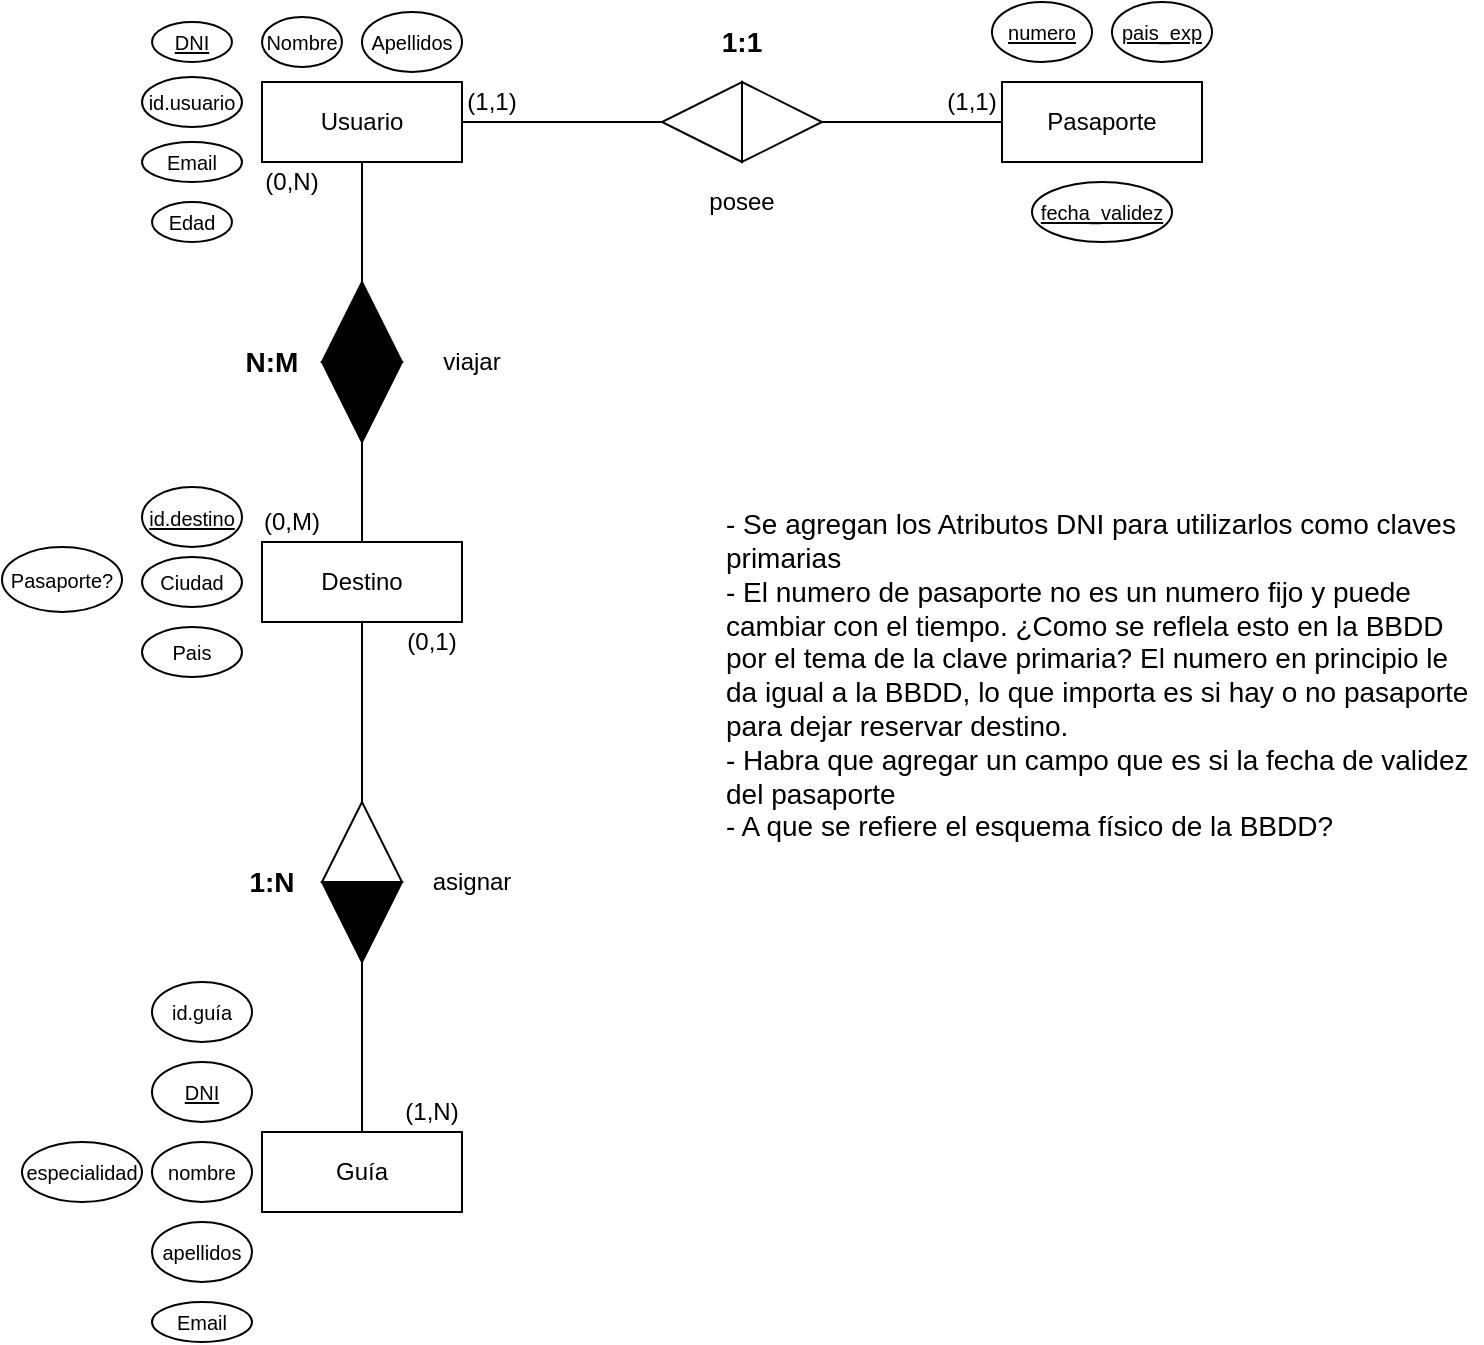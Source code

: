 <mxfile version="26.2.12">
  <diagram id="R2lEEEUBdFMjLlhIrx00" name="Page-1">
    <mxGraphModel dx="1428" dy="743" grid="1" gridSize="10" guides="1" tooltips="1" connect="1" arrows="1" fold="1" page="1" pageScale="1" pageWidth="850" pageHeight="1100" math="0" shadow="0" extFonts="Permanent Marker^https://fonts.googleapis.com/css?family=Permanent+Marker">
      <root>
        <mxCell id="0" />
        <mxCell id="1" parent="0" />
        <mxCell id="JjOg_5UkUnpjXPUAS5nk-1" value="Usuario" style="whiteSpace=wrap;html=1;align=center;" vertex="1" parent="1">
          <mxGeometry x="160" y="120" width="100" height="40" as="geometry" />
        </mxCell>
        <mxCell id="JjOg_5UkUnpjXPUAS5nk-2" value="Guía" style="whiteSpace=wrap;html=1;align=center;" vertex="1" parent="1">
          <mxGeometry x="160" y="645" width="100" height="40" as="geometry" />
        </mxCell>
        <mxCell id="JjOg_5UkUnpjXPUAS5nk-3" value="Destino" style="whiteSpace=wrap;html=1;align=center;" vertex="1" parent="1">
          <mxGeometry x="160" y="350" width="100" height="40" as="geometry" />
        </mxCell>
        <mxCell id="JjOg_5UkUnpjXPUAS5nk-4" value="Pasaporte" style="whiteSpace=wrap;html=1;align=center;" vertex="1" parent="1">
          <mxGeometry x="530" y="120" width="100" height="40" as="geometry" />
        </mxCell>
        <mxCell id="JjOg_5UkUnpjXPUAS5nk-7" value="" style="triangle;whiteSpace=wrap;html=1;" vertex="1" parent="1">
          <mxGeometry x="400" y="120" width="40" height="40" as="geometry" />
        </mxCell>
        <mxCell id="JjOg_5UkUnpjXPUAS5nk-8" value="" style="triangle;whiteSpace=wrap;html=1;rotation=-180;" vertex="1" parent="1">
          <mxGeometry x="360" y="120" width="40" height="40" as="geometry" />
        </mxCell>
        <mxCell id="JjOg_5UkUnpjXPUAS5nk-9" value="" style="triangle;whiteSpace=wrap;html=1;rotation=-90;fillColor=#000000;" vertex="1" parent="1">
          <mxGeometry x="190" y="220" width="40" height="40" as="geometry" />
        </mxCell>
        <mxCell id="JjOg_5UkUnpjXPUAS5nk-10" value="" style="triangle;whiteSpace=wrap;html=1;rotation=90;fillColor=#000000;" vertex="1" parent="1">
          <mxGeometry x="190" y="260" width="40" height="40" as="geometry" />
        </mxCell>
        <mxCell id="JjOg_5UkUnpjXPUAS5nk-11" value="" style="triangle;whiteSpace=wrap;html=1;rotation=-90;" vertex="1" parent="1">
          <mxGeometry x="190" y="480" width="40" height="40" as="geometry" />
        </mxCell>
        <mxCell id="JjOg_5UkUnpjXPUAS5nk-12" value="" style="triangle;whiteSpace=wrap;html=1;rotation=90;fillColor=#000000;" vertex="1" parent="1">
          <mxGeometry x="190" y="520" width="40" height="40" as="geometry" />
        </mxCell>
        <mxCell id="JjOg_5UkUnpjXPUAS5nk-13" value="posee" style="text;html=1;align=center;verticalAlign=middle;whiteSpace=wrap;rounded=0;" vertex="1" parent="1">
          <mxGeometry x="375" y="170" width="50" height="20" as="geometry" />
        </mxCell>
        <mxCell id="JjOg_5UkUnpjXPUAS5nk-14" value="" style="endArrow=none;html=1;rounded=0;entryX=0.5;entryY=1;entryDx=0;entryDy=0;exitX=1;exitY=0.5;exitDx=0;exitDy=0;" edge="1" parent="1" source="JjOg_5UkUnpjXPUAS5nk-9" target="JjOg_5UkUnpjXPUAS5nk-1">
          <mxGeometry width="50" height="50" relative="1" as="geometry">
            <mxPoint x="320" y="440" as="sourcePoint" />
            <mxPoint x="370" y="390" as="targetPoint" />
          </mxGeometry>
        </mxCell>
        <mxCell id="JjOg_5UkUnpjXPUAS5nk-15" value="" style="endArrow=none;html=1;rounded=0;entryX=1;entryY=0.5;entryDx=0;entryDy=0;exitX=0.5;exitY=0;exitDx=0;exitDy=0;" edge="1" parent="1" source="JjOg_5UkUnpjXPUAS5nk-3" target="JjOg_5UkUnpjXPUAS5nk-10">
          <mxGeometry width="50" height="50" relative="1" as="geometry">
            <mxPoint x="220" y="230" as="sourcePoint" />
            <mxPoint x="220" y="170" as="targetPoint" />
          </mxGeometry>
        </mxCell>
        <mxCell id="JjOg_5UkUnpjXPUAS5nk-16" value="" style="endArrow=none;html=1;rounded=0;entryX=1;entryY=0.5;entryDx=0;entryDy=0;exitX=0.5;exitY=0;exitDx=0;exitDy=0;" edge="1" parent="1" source="JjOg_5UkUnpjXPUAS5nk-2" target="JjOg_5UkUnpjXPUAS5nk-12">
          <mxGeometry width="50" height="50" relative="1" as="geometry">
            <mxPoint x="220" y="230" as="sourcePoint" />
            <mxPoint x="220" y="170" as="targetPoint" />
          </mxGeometry>
        </mxCell>
        <mxCell id="JjOg_5UkUnpjXPUAS5nk-17" value="" style="endArrow=none;html=1;rounded=0;entryX=0.5;entryY=1;entryDx=0;entryDy=0;" edge="1" parent="1" source="JjOg_5UkUnpjXPUAS5nk-11" target="JjOg_5UkUnpjXPUAS5nk-3">
          <mxGeometry width="50" height="50" relative="1" as="geometry">
            <mxPoint x="230" y="240" as="sourcePoint" />
            <mxPoint x="230" y="180" as="targetPoint" />
          </mxGeometry>
        </mxCell>
        <mxCell id="JjOg_5UkUnpjXPUAS5nk-18" value="" style="endArrow=none;html=1;rounded=0;entryX=1;entryY=0.5;entryDx=0;entryDy=0;exitX=0;exitY=0.5;exitDx=0;exitDy=0;" edge="1" parent="1" source="JjOg_5UkUnpjXPUAS5nk-4" target="JjOg_5UkUnpjXPUAS5nk-7">
          <mxGeometry width="50" height="50" relative="1" as="geometry">
            <mxPoint x="220" y="360" as="sourcePoint" />
            <mxPoint x="220" y="310" as="targetPoint" />
          </mxGeometry>
        </mxCell>
        <mxCell id="JjOg_5UkUnpjXPUAS5nk-19" value="" style="endArrow=none;html=1;rounded=0;entryX=1;entryY=0.5;entryDx=0;entryDy=0;exitX=1;exitY=0.5;exitDx=0;exitDy=0;" edge="1" parent="1" source="JjOg_5UkUnpjXPUAS5nk-8" target="JjOg_5UkUnpjXPUAS5nk-1">
          <mxGeometry width="50" height="50" relative="1" as="geometry">
            <mxPoint x="230" y="370" as="sourcePoint" />
            <mxPoint x="230" y="320" as="targetPoint" />
          </mxGeometry>
        </mxCell>
        <mxCell id="JjOg_5UkUnpjXPUAS5nk-21" value="viajar" style="text;html=1;align=center;verticalAlign=middle;whiteSpace=wrap;rounded=0;" vertex="1" parent="1">
          <mxGeometry x="240" y="250" width="50" height="20" as="geometry" />
        </mxCell>
        <mxCell id="JjOg_5UkUnpjXPUAS5nk-22" value="asignar" style="text;html=1;align=center;verticalAlign=middle;whiteSpace=wrap;rounded=0;" vertex="1" parent="1">
          <mxGeometry x="240" y="510" width="50" height="20" as="geometry" />
        </mxCell>
        <mxCell id="JjOg_5UkUnpjXPUAS5nk-23" value="(1,1)" style="text;html=1;align=center;verticalAlign=middle;whiteSpace=wrap;rounded=0;" vertex="1" parent="1">
          <mxGeometry x="260" y="120" width="30" height="20" as="geometry" />
        </mxCell>
        <mxCell id="JjOg_5UkUnpjXPUAS5nk-24" value="(1,1)" style="text;html=1;align=center;verticalAlign=middle;whiteSpace=wrap;rounded=0;" vertex="1" parent="1">
          <mxGeometry x="500" y="120" width="30" height="20" as="geometry" />
        </mxCell>
        <mxCell id="JjOg_5UkUnpjXPUAS5nk-25" value="(0,M)" style="text;html=1;align=center;verticalAlign=middle;whiteSpace=wrap;rounded=0;" vertex="1" parent="1">
          <mxGeometry x="160" y="330" width="30" height="20" as="geometry" />
        </mxCell>
        <mxCell id="JjOg_5UkUnpjXPUAS5nk-26" value="(0,N)" style="text;html=1;align=center;verticalAlign=middle;whiteSpace=wrap;rounded=0;" vertex="1" parent="1">
          <mxGeometry x="160" y="160" width="30" height="20" as="geometry" />
        </mxCell>
        <mxCell id="JjOg_5UkUnpjXPUAS5nk-27" value="(0,1)" style="text;html=1;align=center;verticalAlign=middle;whiteSpace=wrap;rounded=0;" vertex="1" parent="1">
          <mxGeometry x="230" y="390" width="30" height="20" as="geometry" />
        </mxCell>
        <mxCell id="JjOg_5UkUnpjXPUAS5nk-28" value="(1,N)" style="text;html=1;align=center;verticalAlign=middle;whiteSpace=wrap;rounded=0;" vertex="1" parent="1">
          <mxGeometry x="230" y="625" width="30" height="20" as="geometry" />
        </mxCell>
        <mxCell id="JjOg_5UkUnpjXPUAS5nk-29" value="1:1" style="text;html=1;align=center;verticalAlign=middle;whiteSpace=wrap;rounded=0;fontStyle=1;fontSize=14;" vertex="1" parent="1">
          <mxGeometry x="375" y="90" width="50" height="20" as="geometry" />
        </mxCell>
        <mxCell id="JjOg_5UkUnpjXPUAS5nk-30" value="N:M" style="text;html=1;align=center;verticalAlign=middle;whiteSpace=wrap;rounded=0;fontStyle=1;fontSize=14;" vertex="1" parent="1">
          <mxGeometry x="140" y="250" width="50" height="20" as="geometry" />
        </mxCell>
        <mxCell id="JjOg_5UkUnpjXPUAS5nk-31" value="1:N" style="text;html=1;align=center;verticalAlign=middle;whiteSpace=wrap;rounded=0;fontStyle=1;fontSize=14;" vertex="1" parent="1">
          <mxGeometry x="140" y="510" width="50" height="20" as="geometry" />
        </mxCell>
        <mxCell id="JjOg_5UkUnpjXPUAS5nk-32" value="Nombre" style="ellipse;whiteSpace=wrap;html=1;align=center;fontSize=10;" vertex="1" parent="1">
          <mxGeometry x="160" y="87.5" width="40" height="25" as="geometry" />
        </mxCell>
        <mxCell id="JjOg_5UkUnpjXPUAS5nk-34" value="Apellidos" style="ellipse;whiteSpace=wrap;html=1;align=center;fontSize=10;" vertex="1" parent="1">
          <mxGeometry x="210" y="85" width="50" height="30" as="geometry" />
        </mxCell>
        <mxCell id="JjOg_5UkUnpjXPUAS5nk-35" value="Edad" style="ellipse;whiteSpace=wrap;html=1;align=center;fontSize=10;" vertex="1" parent="1">
          <mxGeometry x="105" y="180" width="40" height="20" as="geometry" />
        </mxCell>
        <mxCell id="JjOg_5UkUnpjXPUAS5nk-36" value="Email" style="ellipse;whiteSpace=wrap;html=1;align=center;fontSize=10;" vertex="1" parent="1">
          <mxGeometry x="100" y="150" width="50" height="20" as="geometry" />
        </mxCell>
        <mxCell id="JjOg_5UkUnpjXPUAS5nk-37" value="id.usuario" style="ellipse;whiteSpace=wrap;html=1;align=center;fontSize=10;" vertex="1" parent="1">
          <mxGeometry x="100" y="117.5" width="50" height="25" as="geometry" />
        </mxCell>
        <mxCell id="JjOg_5UkUnpjXPUAS5nk-38" value="&lt;u&gt;DNI&lt;/u&gt;" style="ellipse;whiteSpace=wrap;html=1;align=center;fontSize=10;" vertex="1" parent="1">
          <mxGeometry x="105" y="90" width="40" height="20" as="geometry" />
        </mxCell>
        <mxCell id="JjOg_5UkUnpjXPUAS5nk-39" value="&lt;u&gt;id.destino&lt;/u&gt;" style="ellipse;whiteSpace=wrap;html=1;align=center;fontSize=10;" vertex="1" parent="1">
          <mxGeometry x="100" y="322.5" width="50" height="30" as="geometry" />
        </mxCell>
        <mxCell id="JjOg_5UkUnpjXPUAS5nk-40" value="&lt;span&gt;Ciudad&lt;/span&gt;" style="ellipse;whiteSpace=wrap;html=1;align=center;fontSize=10;fontStyle=0" vertex="1" parent="1">
          <mxGeometry x="100" y="357.5" width="50" height="25" as="geometry" />
        </mxCell>
        <mxCell id="JjOg_5UkUnpjXPUAS5nk-41" value="Pais" style="ellipse;whiteSpace=wrap;html=1;align=center;fontSize=10;fontStyle=0" vertex="1" parent="1">
          <mxGeometry x="100" y="392.5" width="50" height="25" as="geometry" />
        </mxCell>
        <mxCell id="JjOg_5UkUnpjXPUAS5nk-42" value="&lt;span&gt;Pasaporte?&lt;/span&gt;" style="ellipse;whiteSpace=wrap;html=1;align=center;fontSize=10;fontStyle=0" vertex="1" parent="1">
          <mxGeometry x="30" y="352.5" width="60" height="32.5" as="geometry" />
        </mxCell>
        <mxCell id="JjOg_5UkUnpjXPUAS5nk-43" value="&lt;span&gt;id.guía&lt;/span&gt;" style="ellipse;whiteSpace=wrap;html=1;align=center;fontSize=10;fontStyle=0" vertex="1" parent="1">
          <mxGeometry x="105" y="570" width="50" height="30" as="geometry" />
        </mxCell>
        <mxCell id="JjOg_5UkUnpjXPUAS5nk-44" value="&lt;u&gt;DNI&lt;/u&gt;" style="ellipse;whiteSpace=wrap;html=1;align=center;fontSize=10;" vertex="1" parent="1">
          <mxGeometry x="105" y="610" width="50" height="30" as="geometry" />
        </mxCell>
        <mxCell id="JjOg_5UkUnpjXPUAS5nk-45" value="&lt;span&gt;nombre&lt;br&gt;&lt;/span&gt;" style="ellipse;whiteSpace=wrap;html=1;align=center;fontSize=10;fontStyle=0" vertex="1" parent="1">
          <mxGeometry x="105" y="650" width="50" height="30" as="geometry" />
        </mxCell>
        <mxCell id="JjOg_5UkUnpjXPUAS5nk-46" value="apellidos" style="ellipse;whiteSpace=wrap;html=1;align=center;fontSize=10;" vertex="1" parent="1">
          <mxGeometry x="105" y="690" width="50" height="30" as="geometry" />
        </mxCell>
        <mxCell id="JjOg_5UkUnpjXPUAS5nk-47" value="especialidad" style="ellipse;whiteSpace=wrap;html=1;align=center;fontSize=10;" vertex="1" parent="1">
          <mxGeometry x="40" y="650" width="60" height="30" as="geometry" />
        </mxCell>
        <mxCell id="JjOg_5UkUnpjXPUAS5nk-48" value="numero" style="ellipse;whiteSpace=wrap;html=1;align=center;fontSize=10;fontStyle=4" vertex="1" parent="1">
          <mxGeometry x="525" y="80" width="50" height="30" as="geometry" />
        </mxCell>
        <mxCell id="JjOg_5UkUnpjXPUAS5nk-49" value="pais_exp" style="ellipse;whiteSpace=wrap;html=1;align=center;fontSize=10;fontStyle=4" vertex="1" parent="1">
          <mxGeometry x="585" y="80" width="50" height="30" as="geometry" />
        </mxCell>
        <mxCell id="JjOg_5UkUnpjXPUAS5nk-50" value="Email" style="ellipse;whiteSpace=wrap;html=1;align=center;fontSize=10;" vertex="1" parent="1">
          <mxGeometry x="105" y="730" width="50" height="20" as="geometry" />
        </mxCell>
        <mxCell id="JjOg_5UkUnpjXPUAS5nk-51" value="- Se agregan los Atributos DNI para utilizarlos como claves primarias&lt;br&gt;- El numero de pasaporte no es un numero fijo y puede cambiar con el tiempo. ¿Como se reflela esto en la BBDD por el tema de la clave primaria? El numero en principio le da igual a la BBDD, lo que importa es si hay o no pasaporte para dejar reservar destino.&lt;div&gt;- Habra que agregar un campo que es si la fecha de validez del pasaporte&lt;br&gt;- A que se refiere el esquema físico de la BBDD?&lt;br&gt;&lt;div&gt;&lt;br&gt;&lt;/div&gt;&lt;/div&gt;" style="text;html=1;align=left;verticalAlign=middle;whiteSpace=wrap;rounded=0;fontSize=14;" vertex="1" parent="1">
          <mxGeometry x="390" y="320" width="380" height="210" as="geometry" />
        </mxCell>
        <mxCell id="JjOg_5UkUnpjXPUAS5nk-52" value="fecha_validez" style="ellipse;whiteSpace=wrap;html=1;align=center;fontSize=10;fontStyle=4" vertex="1" parent="1">
          <mxGeometry x="545" y="170" width="70" height="30" as="geometry" />
        </mxCell>
      </root>
    </mxGraphModel>
  </diagram>
</mxfile>
